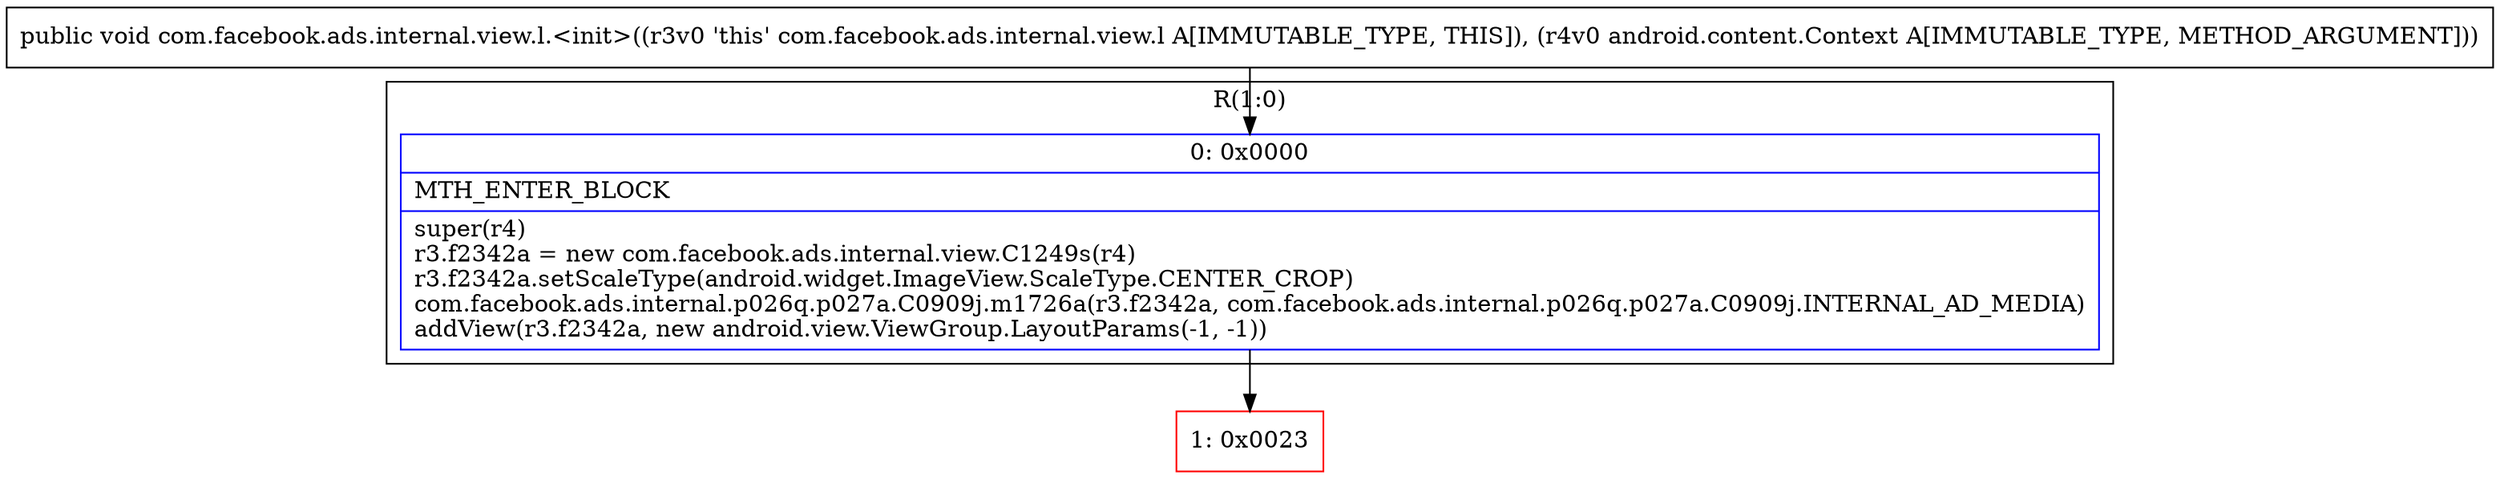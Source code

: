 digraph "CFG forcom.facebook.ads.internal.view.l.\<init\>(Landroid\/content\/Context;)V" {
subgraph cluster_Region_299747054 {
label = "R(1:0)";
node [shape=record,color=blue];
Node_0 [shape=record,label="{0\:\ 0x0000|MTH_ENTER_BLOCK\l|super(r4)\lr3.f2342a = new com.facebook.ads.internal.view.C1249s(r4)\lr3.f2342a.setScaleType(android.widget.ImageView.ScaleType.CENTER_CROP)\lcom.facebook.ads.internal.p026q.p027a.C0909j.m1726a(r3.f2342a, com.facebook.ads.internal.p026q.p027a.C0909j.INTERNAL_AD_MEDIA)\laddView(r3.f2342a, new android.view.ViewGroup.LayoutParams(\-1, \-1))\l}"];
}
Node_1 [shape=record,color=red,label="{1\:\ 0x0023}"];
MethodNode[shape=record,label="{public void com.facebook.ads.internal.view.l.\<init\>((r3v0 'this' com.facebook.ads.internal.view.l A[IMMUTABLE_TYPE, THIS]), (r4v0 android.content.Context A[IMMUTABLE_TYPE, METHOD_ARGUMENT])) }"];
MethodNode -> Node_0;
Node_0 -> Node_1;
}

